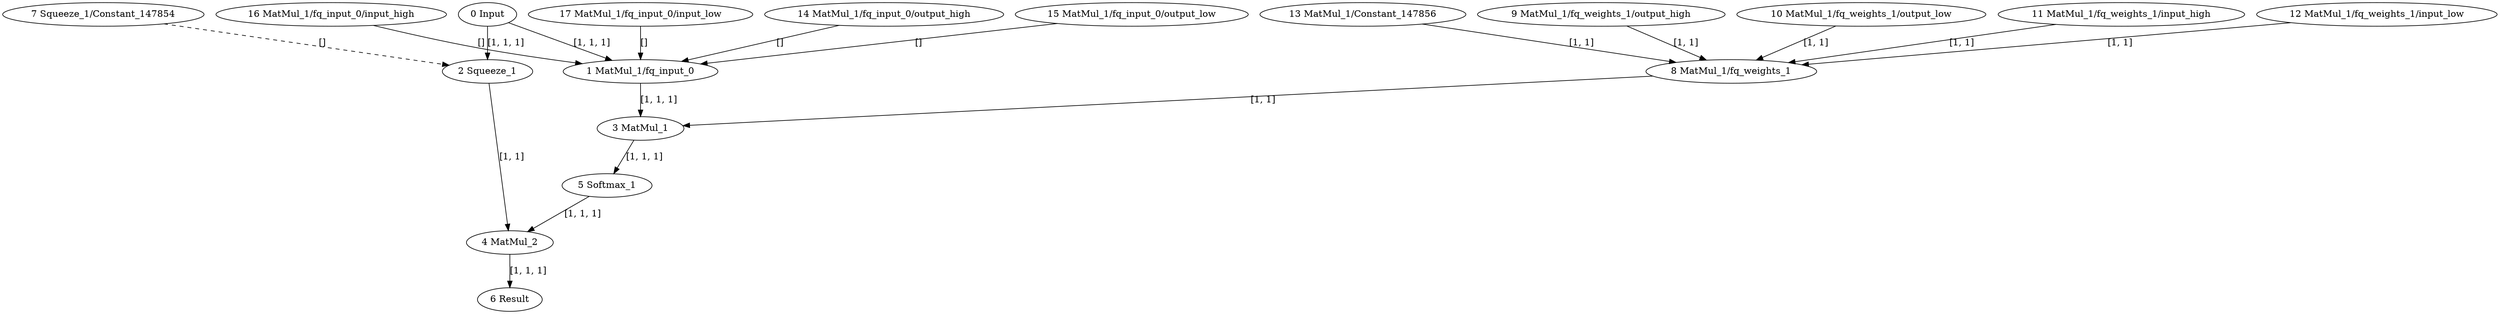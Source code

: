 strict digraph  {
"0 Input" [id=0, type=Parameter];
"1 MatMul_1/fq_input_0" [id=1, type=FakeQuantize];
"2 Squeeze_1" [id=2, type=Squeeze];
"3 MatMul_1" [id=3, type=MatMul];
"4 MatMul_2" [id=4, type=MatMul];
"5 Softmax_1" [id=5, type=Softmax];
"6 Result" [id=6, type=Result];
"7 Squeeze_1/Constant_147854" [id=7, type=Constant];
"8 MatMul_1/fq_weights_1" [id=8, type=FakeQuantize];
"9 MatMul_1/fq_weights_1/output_high" [id=9, type=Constant];
"10 MatMul_1/fq_weights_1/output_low" [id=10, type=Constant];
"11 MatMul_1/fq_weights_1/input_high" [id=11, type=Constant];
"12 MatMul_1/fq_weights_1/input_low" [id=12, type=Constant];
"13 MatMul_1/Constant_147856" [id=13, type=Constant];
"14 MatMul_1/fq_input_0/output_high" [id=14, type=Constant];
"15 MatMul_1/fq_input_0/output_low" [id=15, type=Constant];
"16 MatMul_1/fq_input_0/input_high" [id=16, type=Constant];
"17 MatMul_1/fq_input_0/input_low" [id=17, type=Constant];
"0 Input" -> "1 MatMul_1/fq_input_0"  [label="[1, 1, 1]", style=solid];
"0 Input" -> "2 Squeeze_1"  [label="[1, 1, 1]", style=solid];
"1 MatMul_1/fq_input_0" -> "3 MatMul_1"  [label="[1, 1, 1]", style=solid];
"2 Squeeze_1" -> "4 MatMul_2"  [label="[1, 1]", style=solid];
"3 MatMul_1" -> "5 Softmax_1"  [label="[1, 1, 1]", style=solid];
"4 MatMul_2" -> "6 Result"  [label="[1, 1, 1]", style=solid];
"5 Softmax_1" -> "4 MatMul_2"  [label="[1, 1, 1]", style=solid];
"7 Squeeze_1/Constant_147854" -> "2 Squeeze_1"  [label="[]", style=dashed];
"8 MatMul_1/fq_weights_1" -> "3 MatMul_1"  [label="[1, 1]", style=solid];
"9 MatMul_1/fq_weights_1/output_high" -> "8 MatMul_1/fq_weights_1"  [label="[1, 1]", style=solid];
"10 MatMul_1/fq_weights_1/output_low" -> "8 MatMul_1/fq_weights_1"  [label="[1, 1]", style=solid];
"11 MatMul_1/fq_weights_1/input_high" -> "8 MatMul_1/fq_weights_1"  [label="[1, 1]", style=solid];
"12 MatMul_1/fq_weights_1/input_low" -> "8 MatMul_1/fq_weights_1"  [label="[1, 1]", style=solid];
"13 MatMul_1/Constant_147856" -> "8 MatMul_1/fq_weights_1"  [label="[1, 1]", style=solid];
"14 MatMul_1/fq_input_0/output_high" -> "1 MatMul_1/fq_input_0"  [label="[]", style=solid];
"15 MatMul_1/fq_input_0/output_low" -> "1 MatMul_1/fq_input_0"  [label="[]", style=solid];
"16 MatMul_1/fq_input_0/input_high" -> "1 MatMul_1/fq_input_0"  [label="[]", style=solid];
"17 MatMul_1/fq_input_0/input_low" -> "1 MatMul_1/fq_input_0"  [label="[]", style=solid];
}
